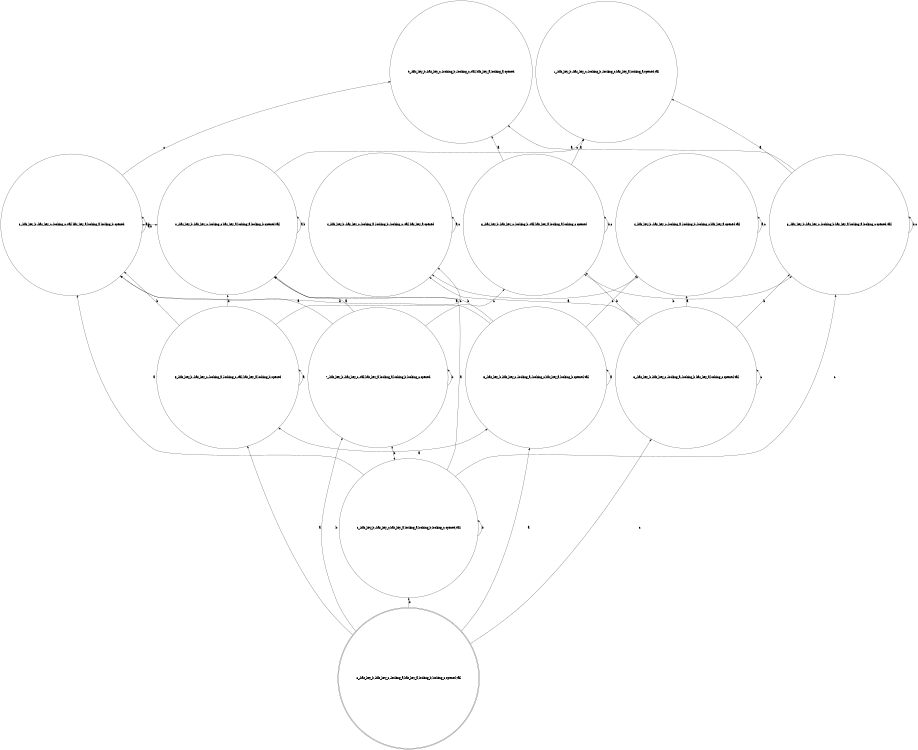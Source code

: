 digraph K_structure{
	rankdir=BT;
	size="8,5"
//WORLDS List:
	node [shape = circle] "0_-has_key_b,-has_key_c,-looking_c,-tail,has_key_a,looking_a,looking_b,opened";// (,-has_key_b,-has_key_c,-looking_c,-tail,has_key_a,looking_a,looking_b,opened)
	node [shape = circle] "1_-has_key_b,-has_key_c,-looking_b,-looking_c,has_key_a,looking_a,opened,tail";// (,-has_key_b,-has_key_c,-looking_b,-looking_c,has_key_a,looking_a,opened,tail)
	node [shape = circle] "0_-has_key_b,-has_key_c,-looking_c,has_key_a,looking_a,looking_b,opened,tail";// (,-has_key_b,-has_key_c,-looking_c,has_key_a,looking_a,looking_b,opened,tail)
	node [shape = circle] "2_-has_key_b,-has_key_c,has_key_a,looking_a,looking_b,looking_c,opened,tail";// (,-has_key_b,-has_key_c,has_key_a,looking_a,looking_b,looking_c,opened,tail)
	node [shape = circle] "3_-has_key_b,-has_key_c,-looking_a,-looking_b,has_key_a,looking_c,opened,tail";// (,-has_key_b,-has_key_c,-looking_a,-looking_b,has_key_a,looking_c,opened,tail)
	node [shape = circle] "4_-has_key_b,-has_key_c,-looking_a,-looking_b,-looking_c,has_key_a,opened,tail";// (,-has_key_b,-has_key_c,-looking_a,-looking_b,-looking_c,has_key_a,opened,tail)
	node [shape = circle] "5_-has_key_b,-has_key_c,-looking_a,-looking_c,-tail,has_key_a,looking_b,opened";// (,-has_key_b,-has_key_c,-looking_a,-looking_c,-tail,has_key_a,looking_b,opened)
	node [shape = circle] "5_-has_key_b,-has_key_c,-looking_a,-looking_c,has_key_a,looking_b,opened,tail";// (,-has_key_b,-has_key_c,-looking_a,-looking_c,has_key_a,looking_b,opened,tail)
	node [shape = doublecircle] "6_-has_key_b,-has_key_c,-looking_a,has_key_a,looking_b,looking_c,opened,tail";// (,-has_key_b,-has_key_c,-looking_a,has_key_a,looking_b,looking_c,opened,tail)
	node [shape = circle] "7_-has_key_b,-has_key_c,-tail,has_key_a,looking_a,looking_b,looking_c,opened";// (,-has_key_b,-has_key_c,-tail,has_key_a,looking_a,looking_b,looking_c,opened)
	node [shape = circle] "8_-has_key_b,-has_key_c,-looking_b,has_key_a,looking_a,looking_c,opened,tail";// (,-has_key_b,-has_key_c,-looking_b,has_key_a,looking_a,looking_c,opened,tail)
	node [shape = circle] "9_-has_key_b,-has_key_c,-looking_b,-looking_c,-tail,has_key_a,looking_a,opened";// (,-has_key_b,-has_key_c,-looking_b,-looking_c,-tail,has_key_a,looking_a,opened)
	node [shape = circle] "4_-has_key_b,-has_key_c,-looking_a,-looking_b,-looking_c,-tail,has_key_a,opened";// (,-has_key_b,-has_key_c,-looking_a,-looking_b,-looking_c,-tail,has_key_a,opened)
	node [shape = circle] "8_-has_key_b,-has_key_c,-looking_b,-tail,has_key_a,looking_a,looking_c,opened";// (,-has_key_b,-has_key_c,-looking_b,-tail,has_key_a,looking_a,looking_c,opened)


//RANKS List:
	{rank = same; "1_-has_key_b,-has_key_c,-looking_b,-looking_c,has_key_a,looking_a,opened,tail"; }
	{rank = same; "0_-has_key_b,-has_key_c,-looking_c,-tail,has_key_a,looking_a,looking_b,opened"; "0_-has_key_b,-has_key_c,-looking_c,has_key_a,looking_a,looking_b,opened,tail"; }
	{rank = same; "5_-has_key_b,-has_key_c,-looking_a,-looking_c,-tail,has_key_a,looking_b,opened"; "5_-has_key_b,-has_key_c,-looking_a,-looking_c,has_key_a,looking_b,opened,tail"; }
	{rank = same; "9_-has_key_b,-has_key_c,-looking_b,-looking_c,-tail,has_key_a,looking_a,opened"; }
	{rank = same; "6_-has_key_b,-has_key_c,-looking_a,has_key_a,looking_b,looking_c,opened,tail"; }
	{rank = same; "4_-has_key_b,-has_key_c,-looking_a,-looking_b,-looking_c,has_key_a,opened,tail"; "4_-has_key_b,-has_key_c,-looking_a,-looking_b,-looking_c,-tail,has_key_a,opened"; }
	{rank = same; "2_-has_key_b,-has_key_c,has_key_a,looking_a,looking_b,looking_c,opened,tail"; }
	{rank = same; "8_-has_key_b,-has_key_c,-looking_b,has_key_a,looking_a,looking_c,opened,tail"; "8_-has_key_b,-has_key_c,-looking_b,-tail,has_key_a,looking_a,looking_c,opened"; }
	{rank = same; "7_-has_key_b,-has_key_c,-tail,has_key_a,looking_a,looking_b,looking_c,opened"; }
	{rank = same; "3_-has_key_b,-has_key_c,-looking_a,-looking_b,has_key_a,looking_c,opened,tail"; }


//EDGES List:
	"0_-has_key_b,-has_key_c,-looking_c,-tail,has_key_a,looking_a,looking_b,opened" -> "0_-has_key_b,-has_key_c,-looking_c,-tail,has_key_a,looking_a,looking_b,opened" [ label = "a,b" ];
	"0_-has_key_b,-has_key_c,-looking_c,-tail,has_key_a,looking_a,looking_b,opened" -> "9_-has_key_b,-has_key_c,-looking_b,-looking_c,-tail,has_key_a,looking_a,opened" [ label = "c" ];
	"0_-has_key_b,-has_key_c,-looking_c,has_key_a,looking_a,looking_b,opened,tail" -> "0_-has_key_b,-has_key_c,-looking_c,has_key_a,looking_a,looking_b,opened,tail" [ label = "a,b" ];
	"0_-has_key_b,-has_key_c,-looking_c,has_key_a,looking_a,looking_b,opened,tail" -> "1_-has_key_b,-has_key_c,-looking_b,-looking_c,has_key_a,looking_a,opened,tail" [ label = "c" ];
	"2_-has_key_b,-has_key_c,has_key_a,looking_a,looking_b,looking_c,opened,tail" -> "0_-has_key_b,-has_key_c,-looking_c,-tail,has_key_a,looking_a,looking_b,opened" [ label = "a" ];
	"2_-has_key_b,-has_key_c,has_key_a,looking_a,looking_b,looking_c,opened,tail" -> "0_-has_key_b,-has_key_c,-looking_c,has_key_a,looking_a,looking_b,opened,tail" [ label = "a" ];
	"2_-has_key_b,-has_key_c,has_key_a,looking_a,looking_b,looking_c,opened,tail" -> "2_-has_key_b,-has_key_c,has_key_a,looking_a,looking_b,looking_c,opened,tail" [ label = "b" ];
	"2_-has_key_b,-has_key_c,has_key_a,looking_a,looking_b,looking_c,opened,tail" -> "8_-has_key_b,-has_key_c,-looking_b,has_key_a,looking_a,looking_c,opened,tail" [ label = "c" ];
	"3_-has_key_b,-has_key_c,-looking_a,-looking_b,has_key_a,looking_c,opened,tail" -> "3_-has_key_b,-has_key_c,-looking_a,-looking_b,has_key_a,looking_c,opened,tail" [ label = "c" ];
	"3_-has_key_b,-has_key_c,-looking_a,-looking_b,has_key_a,looking_c,opened,tail" -> "4_-has_key_b,-has_key_c,-looking_a,-looking_b,-looking_c,-tail,has_key_a,opened" [ label = "a" ];
	"3_-has_key_b,-has_key_c,-looking_a,-looking_b,has_key_a,looking_c,opened,tail" -> "4_-has_key_b,-has_key_c,-looking_a,-looking_b,-looking_c,has_key_a,opened,tail" [ label = "a" ];
	"3_-has_key_b,-has_key_c,-looking_a,-looking_b,has_key_a,looking_c,opened,tail" -> "8_-has_key_b,-has_key_c,-looking_b,-tail,has_key_a,looking_a,looking_c,opened" [ label = "b" ];
	"3_-has_key_b,-has_key_c,-looking_a,-looking_b,has_key_a,looking_c,opened,tail" -> "8_-has_key_b,-has_key_c,-looking_b,has_key_a,looking_a,looking_c,opened,tail" [ label = "b" ];
	"4_-has_key_b,-has_key_c,-looking_a,-looking_b,-looking_c,-tail,has_key_a,opened" -> "4_-has_key_b,-has_key_c,-looking_a,-looking_b,-looking_c,-tail,has_key_a,opened" [ label = "a,c" ];
	"4_-has_key_b,-has_key_c,-looking_a,-looking_b,-looking_c,has_key_a,opened,tail" -> "4_-has_key_b,-has_key_c,-looking_a,-looking_b,-looking_c,has_key_a,opened,tail" [ label = "a,c" ];
	"5_-has_key_b,-has_key_c,-looking_a,-looking_c,-tail,has_key_a,looking_b,opened" -> "0_-has_key_b,-has_key_c,-looking_c,-tail,has_key_a,looking_a,looking_b,opened" [ label = "b" ];
	"5_-has_key_b,-has_key_c,-looking_a,-looking_c,-tail,has_key_a,looking_b,opened" -> "0_-has_key_b,-has_key_c,-looking_c,has_key_a,looking_a,looking_b,opened,tail" [ label = "b" ];
	"5_-has_key_b,-has_key_c,-looking_a,-looking_c,-tail,has_key_a,looking_b,opened" -> "4_-has_key_b,-has_key_c,-looking_a,-looking_b,-looking_c,-tail,has_key_a,opened" [ label = "c" ];
	"5_-has_key_b,-has_key_c,-looking_a,-looking_c,-tail,has_key_a,looking_b,opened" -> "5_-has_key_b,-has_key_c,-looking_a,-looking_c,-tail,has_key_a,looking_b,opened" [ label = "a" ];
	"5_-has_key_b,-has_key_c,-looking_a,-looking_c,has_key_a,looking_b,opened,tail" -> "0_-has_key_b,-has_key_c,-looking_c,-tail,has_key_a,looking_a,looking_b,opened" [ label = "b" ];
	"5_-has_key_b,-has_key_c,-looking_a,-looking_c,has_key_a,looking_b,opened,tail" -> "0_-has_key_b,-has_key_c,-looking_c,has_key_a,looking_a,looking_b,opened,tail" [ label = "b" ];
	"5_-has_key_b,-has_key_c,-looking_a,-looking_c,has_key_a,looking_b,opened,tail" -> "4_-has_key_b,-has_key_c,-looking_a,-looking_b,-looking_c,has_key_a,opened,tail" [ label = "c" ];
	"5_-has_key_b,-has_key_c,-looking_a,-looking_c,has_key_a,looking_b,opened,tail" -> "5_-has_key_b,-has_key_c,-looking_a,-looking_c,has_key_a,looking_b,opened,tail" [ label = "a" ];
	"6_-has_key_b,-has_key_c,-looking_a,has_key_a,looking_b,looking_c,opened,tail" -> "2_-has_key_b,-has_key_c,has_key_a,looking_a,looking_b,looking_c,opened,tail" [ label = "b" ];
	"6_-has_key_b,-has_key_c,-looking_a,has_key_a,looking_b,looking_c,opened,tail" -> "3_-has_key_b,-has_key_c,-looking_a,-looking_b,has_key_a,looking_c,opened,tail" [ label = "c" ];
	"6_-has_key_b,-has_key_c,-looking_a,has_key_a,looking_b,looking_c,opened,tail" -> "5_-has_key_b,-has_key_c,-looking_a,-looking_c,-tail,has_key_a,looking_b,opened" [ label = "a" ];
	"6_-has_key_b,-has_key_c,-looking_a,has_key_a,looking_b,looking_c,opened,tail" -> "5_-has_key_b,-has_key_c,-looking_a,-looking_c,has_key_a,looking_b,opened,tail" [ label = "a" ];
	"6_-has_key_b,-has_key_c,-looking_a,has_key_a,looking_b,looking_c,opened,tail" -> "7_-has_key_b,-has_key_c,-tail,has_key_a,looking_a,looking_b,looking_c,opened" [ label = "b" ];
	"7_-has_key_b,-has_key_c,-tail,has_key_a,looking_a,looking_b,looking_c,opened" -> "0_-has_key_b,-has_key_c,-looking_c,-tail,has_key_a,looking_a,looking_b,opened" [ label = "a" ];
	"7_-has_key_b,-has_key_c,-tail,has_key_a,looking_a,looking_b,looking_c,opened" -> "0_-has_key_b,-has_key_c,-looking_c,has_key_a,looking_a,looking_b,opened,tail" [ label = "a" ];
	"7_-has_key_b,-has_key_c,-tail,has_key_a,looking_a,looking_b,looking_c,opened" -> "7_-has_key_b,-has_key_c,-tail,has_key_a,looking_a,looking_b,looking_c,opened" [ label = "b" ];
	"7_-has_key_b,-has_key_c,-tail,has_key_a,looking_a,looking_b,looking_c,opened" -> "8_-has_key_b,-has_key_c,-looking_b,-tail,has_key_a,looking_a,looking_c,opened" [ label = "c" ];
	"8_-has_key_b,-has_key_c,-looking_b,-tail,has_key_a,looking_a,looking_c,opened" -> "1_-has_key_b,-has_key_c,-looking_b,-looking_c,has_key_a,looking_a,opened,tail" [ label = "a" ];
	"8_-has_key_b,-has_key_c,-looking_b,-tail,has_key_a,looking_a,looking_c,opened" -> "8_-has_key_b,-has_key_c,-looking_b,-tail,has_key_a,looking_a,looking_c,opened" [ label = "b,c" ];
	"8_-has_key_b,-has_key_c,-looking_b,-tail,has_key_a,looking_a,looking_c,opened" -> "9_-has_key_b,-has_key_c,-looking_b,-looking_c,-tail,has_key_a,looking_a,opened" [ label = "a" ];
	"8_-has_key_b,-has_key_c,-looking_b,has_key_a,looking_a,looking_c,opened,tail" -> "1_-has_key_b,-has_key_c,-looking_b,-looking_c,has_key_a,looking_a,opened,tail" [ label = "a" ];
	"8_-has_key_b,-has_key_c,-looking_b,has_key_a,looking_a,looking_c,opened,tail" -> "8_-has_key_b,-has_key_c,-looking_b,has_key_a,looking_a,looking_c,opened,tail" [ label = "b,c" ];
	"8_-has_key_b,-has_key_c,-looking_b,has_key_a,looking_a,looking_c,opened,tail" -> "9_-has_key_b,-has_key_c,-looking_b,-looking_c,-tail,has_key_a,looking_a,opened" [ label = "a" ];
	"0_-has_key_b,-has_key_c,-looking_c,-tail,has_key_a,looking_a,looking_b,opened" -> "0_-has_key_b,-has_key_c,-looking_c,has_key_a,looking_a,looking_b,opened,tail" [ dir=both label = "a,b" ];
	"2_-has_key_b,-has_key_c,has_key_a,looking_a,looking_b,looking_c,opened,tail" -> "7_-has_key_b,-has_key_c,-tail,has_key_a,looking_a,looking_b,looking_c,opened" [ dir=both label = "b" ];
	"4_-has_key_b,-has_key_c,-looking_a,-looking_b,-looking_c,-tail,has_key_a,opened" -> "4_-has_key_b,-has_key_c,-looking_a,-looking_b,-looking_c,has_key_a,opened,tail" [ dir=both label = "a" ];
	"5_-has_key_b,-has_key_c,-looking_a,-looking_c,-tail,has_key_a,looking_b,opened" -> "5_-has_key_b,-has_key_c,-looking_a,-looking_c,has_key_a,looking_b,opened,tail" [ dir=both label = "a" ];
	"8_-has_key_b,-has_key_c,-looking_b,-tail,has_key_a,looking_a,looking_c,opened" -> "8_-has_key_b,-has_key_c,-looking_b,has_key_a,looking_a,looking_c,opened,tail" [ dir=both label = "b" ];
}
